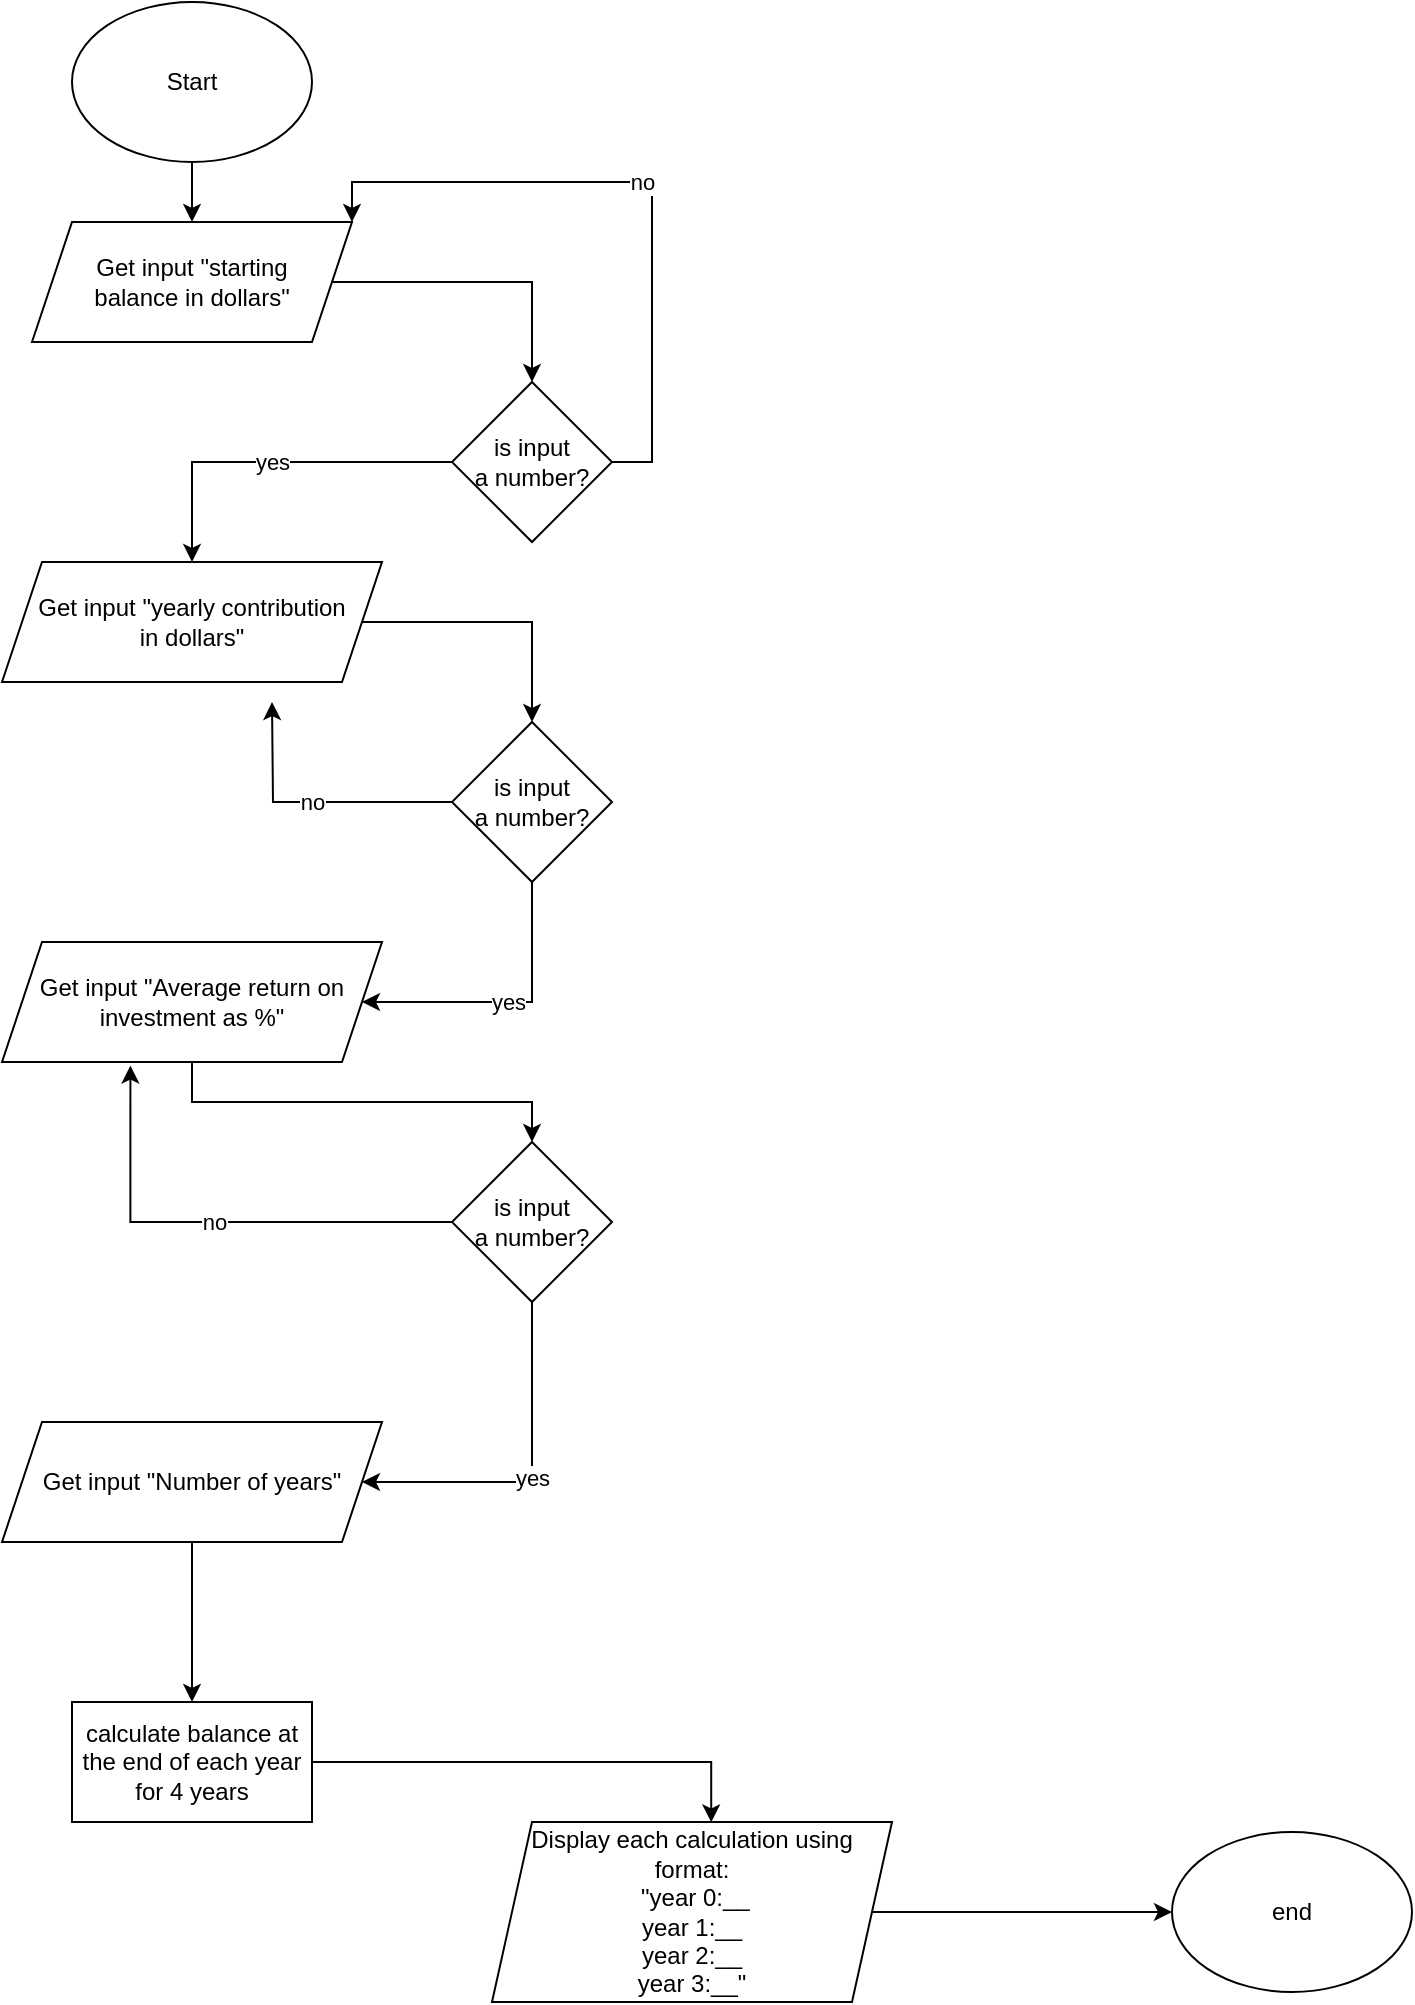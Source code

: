 <mxfile version="13.6.9" type="github">
  <diagram id="ni7qQaf_fB1tniAwRtNp" name="Page-1">
    <mxGraphModel dx="1483" dy="829" grid="1" gridSize="10" guides="1" tooltips="1" connect="1" arrows="1" fold="1" page="1" pageScale="1" pageWidth="850" pageHeight="1100" math="0" shadow="0">
      <root>
        <mxCell id="0" />
        <mxCell id="1" parent="0" />
        <mxCell id="m9BW8e9yrHPexQuClSIB-15" style="edgeStyle=orthogonalEdgeStyle;rounded=0;orthogonalLoop=1;jettySize=auto;html=1;" edge="1" parent="1" source="m9BW8e9yrHPexQuClSIB-1" target="m9BW8e9yrHPexQuClSIB-4">
          <mxGeometry relative="1" as="geometry" />
        </mxCell>
        <mxCell id="m9BW8e9yrHPexQuClSIB-1" value="Start" style="ellipse;whiteSpace=wrap;html=1;" vertex="1" parent="1">
          <mxGeometry x="120" y="40" width="120" height="80" as="geometry" />
        </mxCell>
        <mxCell id="m9BW8e9yrHPexQuClSIB-16" style="edgeStyle=orthogonalEdgeStyle;rounded=0;orthogonalLoop=1;jettySize=auto;html=1;" edge="1" parent="1" source="m9BW8e9yrHPexQuClSIB-4" target="m9BW8e9yrHPexQuClSIB-12">
          <mxGeometry relative="1" as="geometry" />
        </mxCell>
        <mxCell id="m9BW8e9yrHPexQuClSIB-4" value="Get input &quot;starting&lt;br&gt;balance in dollars&quot;" style="shape=parallelogram;perimeter=parallelogramPerimeter;whiteSpace=wrap;html=1;fixedSize=1;" vertex="1" parent="1">
          <mxGeometry x="100" y="150" width="160" height="60" as="geometry" />
        </mxCell>
        <mxCell id="m9BW8e9yrHPexQuClSIB-23" style="edgeStyle=orthogonalEdgeStyle;rounded=0;orthogonalLoop=1;jettySize=auto;html=1;entryX=0.5;entryY=0;entryDx=0;entryDy=0;" edge="1" parent="1" source="m9BW8e9yrHPexQuClSIB-5" target="m9BW8e9yrHPexQuClSIB-22">
          <mxGeometry relative="1" as="geometry" />
        </mxCell>
        <mxCell id="m9BW8e9yrHPexQuClSIB-5" value="Get input &quot;yearly contribution&lt;br&gt;in dollars&quot;" style="shape=parallelogram;perimeter=parallelogramPerimeter;whiteSpace=wrap;html=1;fixedSize=1;" vertex="1" parent="1">
          <mxGeometry x="85" y="320" width="190" height="60" as="geometry" />
        </mxCell>
        <mxCell id="m9BW8e9yrHPexQuClSIB-30" style="edgeStyle=orthogonalEdgeStyle;rounded=0;orthogonalLoop=1;jettySize=auto;html=1;entryX=0.5;entryY=0;entryDx=0;entryDy=0;" edge="1" parent="1" source="m9BW8e9yrHPexQuClSIB-8" target="m9BW8e9yrHPexQuClSIB-28">
          <mxGeometry relative="1" as="geometry">
            <Array as="points">
              <mxPoint x="180" y="590" />
              <mxPoint x="350" y="590" />
            </Array>
          </mxGeometry>
        </mxCell>
        <mxCell id="m9BW8e9yrHPexQuClSIB-8" value="Get input &quot;Average return on investment as %&quot;" style="shape=parallelogram;perimeter=parallelogramPerimeter;whiteSpace=wrap;html=1;fixedSize=1;" vertex="1" parent="1">
          <mxGeometry x="85" y="510" width="190" height="60" as="geometry" />
        </mxCell>
        <mxCell id="m9BW8e9yrHPexQuClSIB-34" style="edgeStyle=orthogonalEdgeStyle;rounded=0;orthogonalLoop=1;jettySize=auto;html=1;entryX=0.5;entryY=0;entryDx=0;entryDy=0;" edge="1" parent="1" source="m9BW8e9yrHPexQuClSIB-10" target="m9BW8e9yrHPexQuClSIB-33">
          <mxGeometry relative="1" as="geometry" />
        </mxCell>
        <mxCell id="m9BW8e9yrHPexQuClSIB-10" value="Get input &quot;Number of years&quot;" style="shape=parallelogram;perimeter=parallelogramPerimeter;whiteSpace=wrap;html=1;fixedSize=1;" vertex="1" parent="1">
          <mxGeometry x="85" y="750" width="190" height="60" as="geometry" />
        </mxCell>
        <mxCell id="m9BW8e9yrHPexQuClSIB-25" value="no" style="edgeStyle=orthogonalEdgeStyle;rounded=0;orthogonalLoop=1;jettySize=auto;html=1;entryX=1;entryY=0;entryDx=0;entryDy=0;" edge="1" parent="1" source="m9BW8e9yrHPexQuClSIB-12" target="m9BW8e9yrHPexQuClSIB-4">
          <mxGeometry relative="1" as="geometry">
            <Array as="points">
              <mxPoint x="410" y="270" />
              <mxPoint x="410" y="130" />
              <mxPoint x="260" y="130" />
            </Array>
          </mxGeometry>
        </mxCell>
        <mxCell id="m9BW8e9yrHPexQuClSIB-12" value="is input&lt;br&gt;a number?" style="rhombus;whiteSpace=wrap;html=1;" vertex="1" parent="1">
          <mxGeometry x="310" y="230" width="80" height="80" as="geometry" />
        </mxCell>
        <mxCell id="m9BW8e9yrHPexQuClSIB-20" value="yes" style="edgeStyle=orthogonalEdgeStyle;rounded=0;orthogonalLoop=1;jettySize=auto;html=1;entryX=0.5;entryY=0;entryDx=0;entryDy=0;" edge="1" parent="1" source="m9BW8e9yrHPexQuClSIB-12" target="m9BW8e9yrHPexQuClSIB-5">
          <mxGeometry relative="1" as="geometry">
            <mxPoint x="180" y="380" as="sourcePoint" />
          </mxGeometry>
        </mxCell>
        <mxCell id="m9BW8e9yrHPexQuClSIB-26" value="no" style="edgeStyle=orthogonalEdgeStyle;rounded=0;orthogonalLoop=1;jettySize=auto;html=1;" edge="1" parent="1" source="m9BW8e9yrHPexQuClSIB-22">
          <mxGeometry relative="1" as="geometry">
            <mxPoint x="220" y="390" as="targetPoint" />
          </mxGeometry>
        </mxCell>
        <mxCell id="m9BW8e9yrHPexQuClSIB-27" value="yes" style="edgeStyle=orthogonalEdgeStyle;rounded=0;orthogonalLoop=1;jettySize=auto;html=1;" edge="1" parent="1" source="m9BW8e9yrHPexQuClSIB-22" target="m9BW8e9yrHPexQuClSIB-8">
          <mxGeometry relative="1" as="geometry">
            <Array as="points">
              <mxPoint x="350" y="540" />
            </Array>
          </mxGeometry>
        </mxCell>
        <mxCell id="m9BW8e9yrHPexQuClSIB-22" value="is input&lt;br&gt;a number?" style="rhombus;whiteSpace=wrap;html=1;" vertex="1" parent="1">
          <mxGeometry x="310" y="400" width="80" height="80" as="geometry" />
        </mxCell>
        <mxCell id="m9BW8e9yrHPexQuClSIB-31" value="no" style="edgeStyle=orthogonalEdgeStyle;rounded=0;orthogonalLoop=1;jettySize=auto;html=1;entryX=0.338;entryY=1.03;entryDx=0;entryDy=0;entryPerimeter=0;" edge="1" parent="1" source="m9BW8e9yrHPexQuClSIB-28" target="m9BW8e9yrHPexQuClSIB-8">
          <mxGeometry relative="1" as="geometry" />
        </mxCell>
        <mxCell id="m9BW8e9yrHPexQuClSIB-32" value="yes" style="edgeStyle=orthogonalEdgeStyle;rounded=0;orthogonalLoop=1;jettySize=auto;html=1;entryX=1;entryY=0.5;entryDx=0;entryDy=0;" edge="1" parent="1" source="m9BW8e9yrHPexQuClSIB-28" target="m9BW8e9yrHPexQuClSIB-10">
          <mxGeometry relative="1" as="geometry">
            <Array as="points">
              <mxPoint x="350" y="780" />
            </Array>
          </mxGeometry>
        </mxCell>
        <mxCell id="m9BW8e9yrHPexQuClSIB-28" value="is input&lt;br&gt;a number?" style="rhombus;whiteSpace=wrap;html=1;" vertex="1" parent="1">
          <mxGeometry x="310" y="610" width="80" height="80" as="geometry" />
        </mxCell>
        <mxCell id="m9BW8e9yrHPexQuClSIB-36" style="edgeStyle=orthogonalEdgeStyle;rounded=0;orthogonalLoop=1;jettySize=auto;html=1;entryX=0.548;entryY=0.002;entryDx=0;entryDy=0;entryPerimeter=0;" edge="1" parent="1" source="m9BW8e9yrHPexQuClSIB-33" target="m9BW8e9yrHPexQuClSIB-35">
          <mxGeometry relative="1" as="geometry" />
        </mxCell>
        <mxCell id="m9BW8e9yrHPexQuClSIB-33" value="calculate balance at the end of each year for 4 years" style="rounded=0;whiteSpace=wrap;html=1;" vertex="1" parent="1">
          <mxGeometry x="120" y="890" width="120" height="60" as="geometry" />
        </mxCell>
        <mxCell id="m9BW8e9yrHPexQuClSIB-38" style="edgeStyle=orthogonalEdgeStyle;rounded=0;orthogonalLoop=1;jettySize=auto;html=1;entryX=0;entryY=0.5;entryDx=0;entryDy=0;" edge="1" parent="1" source="m9BW8e9yrHPexQuClSIB-35" target="m9BW8e9yrHPexQuClSIB-37">
          <mxGeometry relative="1" as="geometry" />
        </mxCell>
        <mxCell id="m9BW8e9yrHPexQuClSIB-35" value="Display each calculation using format:&lt;br&gt;&amp;nbsp;&quot;year 0:__ &lt;br&gt;year 1:__ &lt;br&gt;year 2:__ &lt;br&gt;year 3:__&quot;" style="shape=parallelogram;perimeter=parallelogramPerimeter;whiteSpace=wrap;html=1;fixedSize=1;" vertex="1" parent="1">
          <mxGeometry x="330" y="950" width="200" height="90" as="geometry" />
        </mxCell>
        <mxCell id="m9BW8e9yrHPexQuClSIB-37" value="end" style="ellipse;whiteSpace=wrap;html=1;" vertex="1" parent="1">
          <mxGeometry x="670" y="955" width="120" height="80" as="geometry" />
        </mxCell>
      </root>
    </mxGraphModel>
  </diagram>
</mxfile>
